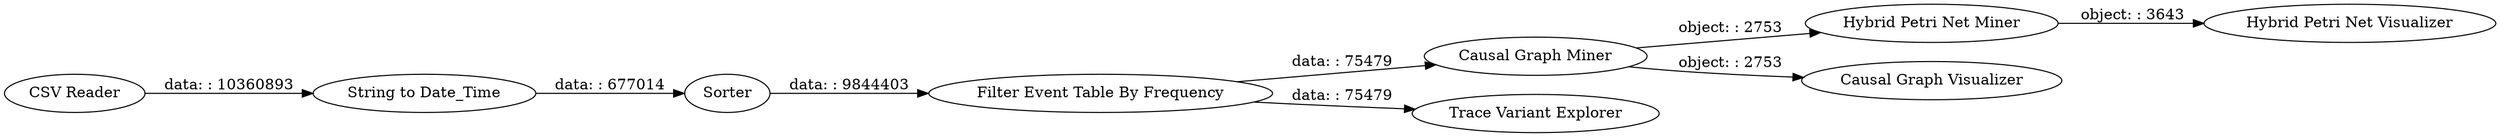 digraph {
	"2219553795644223488_22" [label="Hybrid Petri Net Miner"]
	"2219553795644223488_25" [label="Hybrid Petri Net Visualizer"]
	"2219553795644223488_26" [label="Filter Event Table By Frequency"]
	"2219553795644223488_21" [label="Causal Graph Miner"]
	"2219553795644223488_24" [label="Causal Graph Visualizer"]
	"2219553795644223488_1" [label="CSV Reader"]
	"2219553795644223488_27" [label="Trace Variant Explorer"]
	"2219553795644223488_19" [label="String to Date_Time"]
	"2219553795644223488_20" [label=Sorter]
	"2219553795644223488_22" -> "2219553795644223488_25" [label="object: : 3643"]
	"2219553795644223488_26" -> "2219553795644223488_21" [label="data: : 75479"]
	"2219553795644223488_1" -> "2219553795644223488_19" [label="data: : 10360893"]
	"2219553795644223488_19" -> "2219553795644223488_20" [label="data: : 677014"]
	"2219553795644223488_20" -> "2219553795644223488_26" [label="data: : 9844403"]
	"2219553795644223488_21" -> "2219553795644223488_24" [label="object: : 2753"]
	"2219553795644223488_21" -> "2219553795644223488_22" [label="object: : 2753"]
	"2219553795644223488_26" -> "2219553795644223488_27" [label="data: : 75479"]
	rankdir=LR
}
